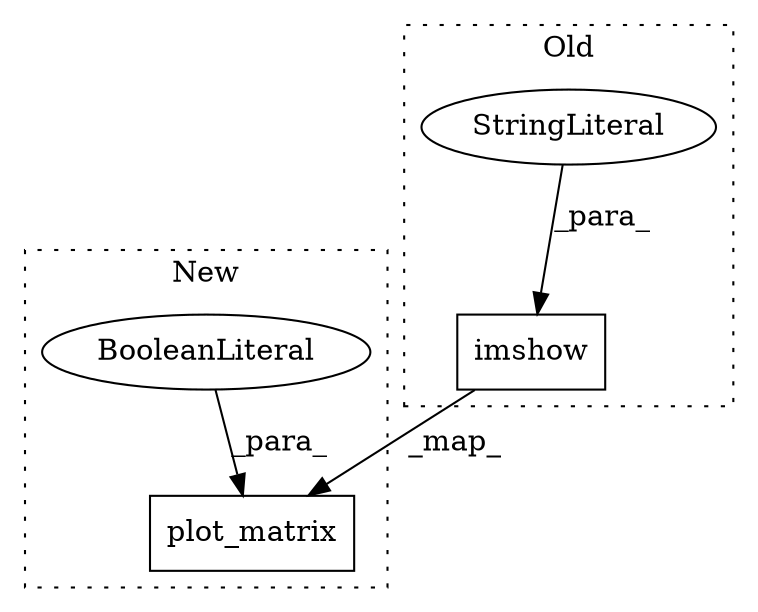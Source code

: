 digraph G {
subgraph cluster0 {
1 [label="imshow" a="32" s="665,706" l="7,1" shape="box"];
4 [label="StringLiteral" a="45" s="676" l="9" shape="ellipse"];
label = "Old";
style="dotted";
}
subgraph cluster1 {
2 [label="plot_matrix" a="32" s="778,825" l="12,1" shape="box"];
3 [label="BooleanLiteral" a="9" s="821" l="4" shape="ellipse"];
label = "New";
style="dotted";
}
1 -> 2 [label="_map_"];
3 -> 2 [label="_para_"];
4 -> 1 [label="_para_"];
}